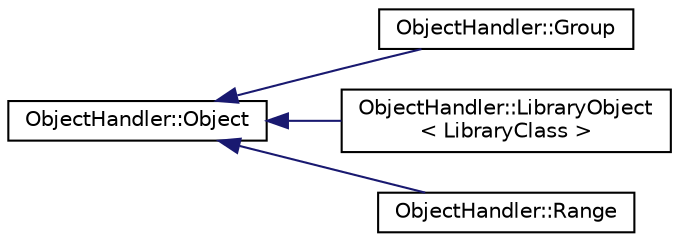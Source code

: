 digraph "Graphical Class Hierarchy"
{
  edge [fontname="Helvetica",fontsize="10",labelfontname="Helvetica",labelfontsize="10"];
  node [fontname="Helvetica",fontsize="10",shape=record];
  rankdir="LR";
  Node0 [label="ObjectHandler::Object",height=0.2,width=0.4,color="black", fillcolor="white", style="filled",URL="$class_object_handler_1_1_object.html",tooltip="Interface for Objects to be stored in the ObjectHandler Repository. "];
  Node0 -> Node1 [dir="back",color="midnightblue",fontsize="10",style="solid",fontname="Helvetica"];
  Node1 [label="ObjectHandler::Group",height=0.2,width=0.4,color="black", fillcolor="white", style="filled",URL="$class_object_handler_1_1_group.html",tooltip="A collection of Objects. "];
  Node0 -> Node2 [dir="back",color="midnightblue",fontsize="10",style="solid",fontname="Helvetica"];
  Node2 [label="ObjectHandler::LibraryObject\l\< LibraryClass \>",height=0.2,width=0.4,color="black", fillcolor="white", style="filled",URL="$class_object_handler_1_1_library_object.html",tooltip="Customizes the Object class for most typical uses. "];
  Node0 -> Node3 [dir="back",color="midnightblue",fontsize="10",style="solid",fontname="Helvetica"];
  Node3 [label="ObjectHandler::Range",height=0.2,width=0.4,color="black", fillcolor="white", style="filled",URL="$class_object_handler_1_1_range.html",tooltip="Container for a matrix of doubles. "];
}
